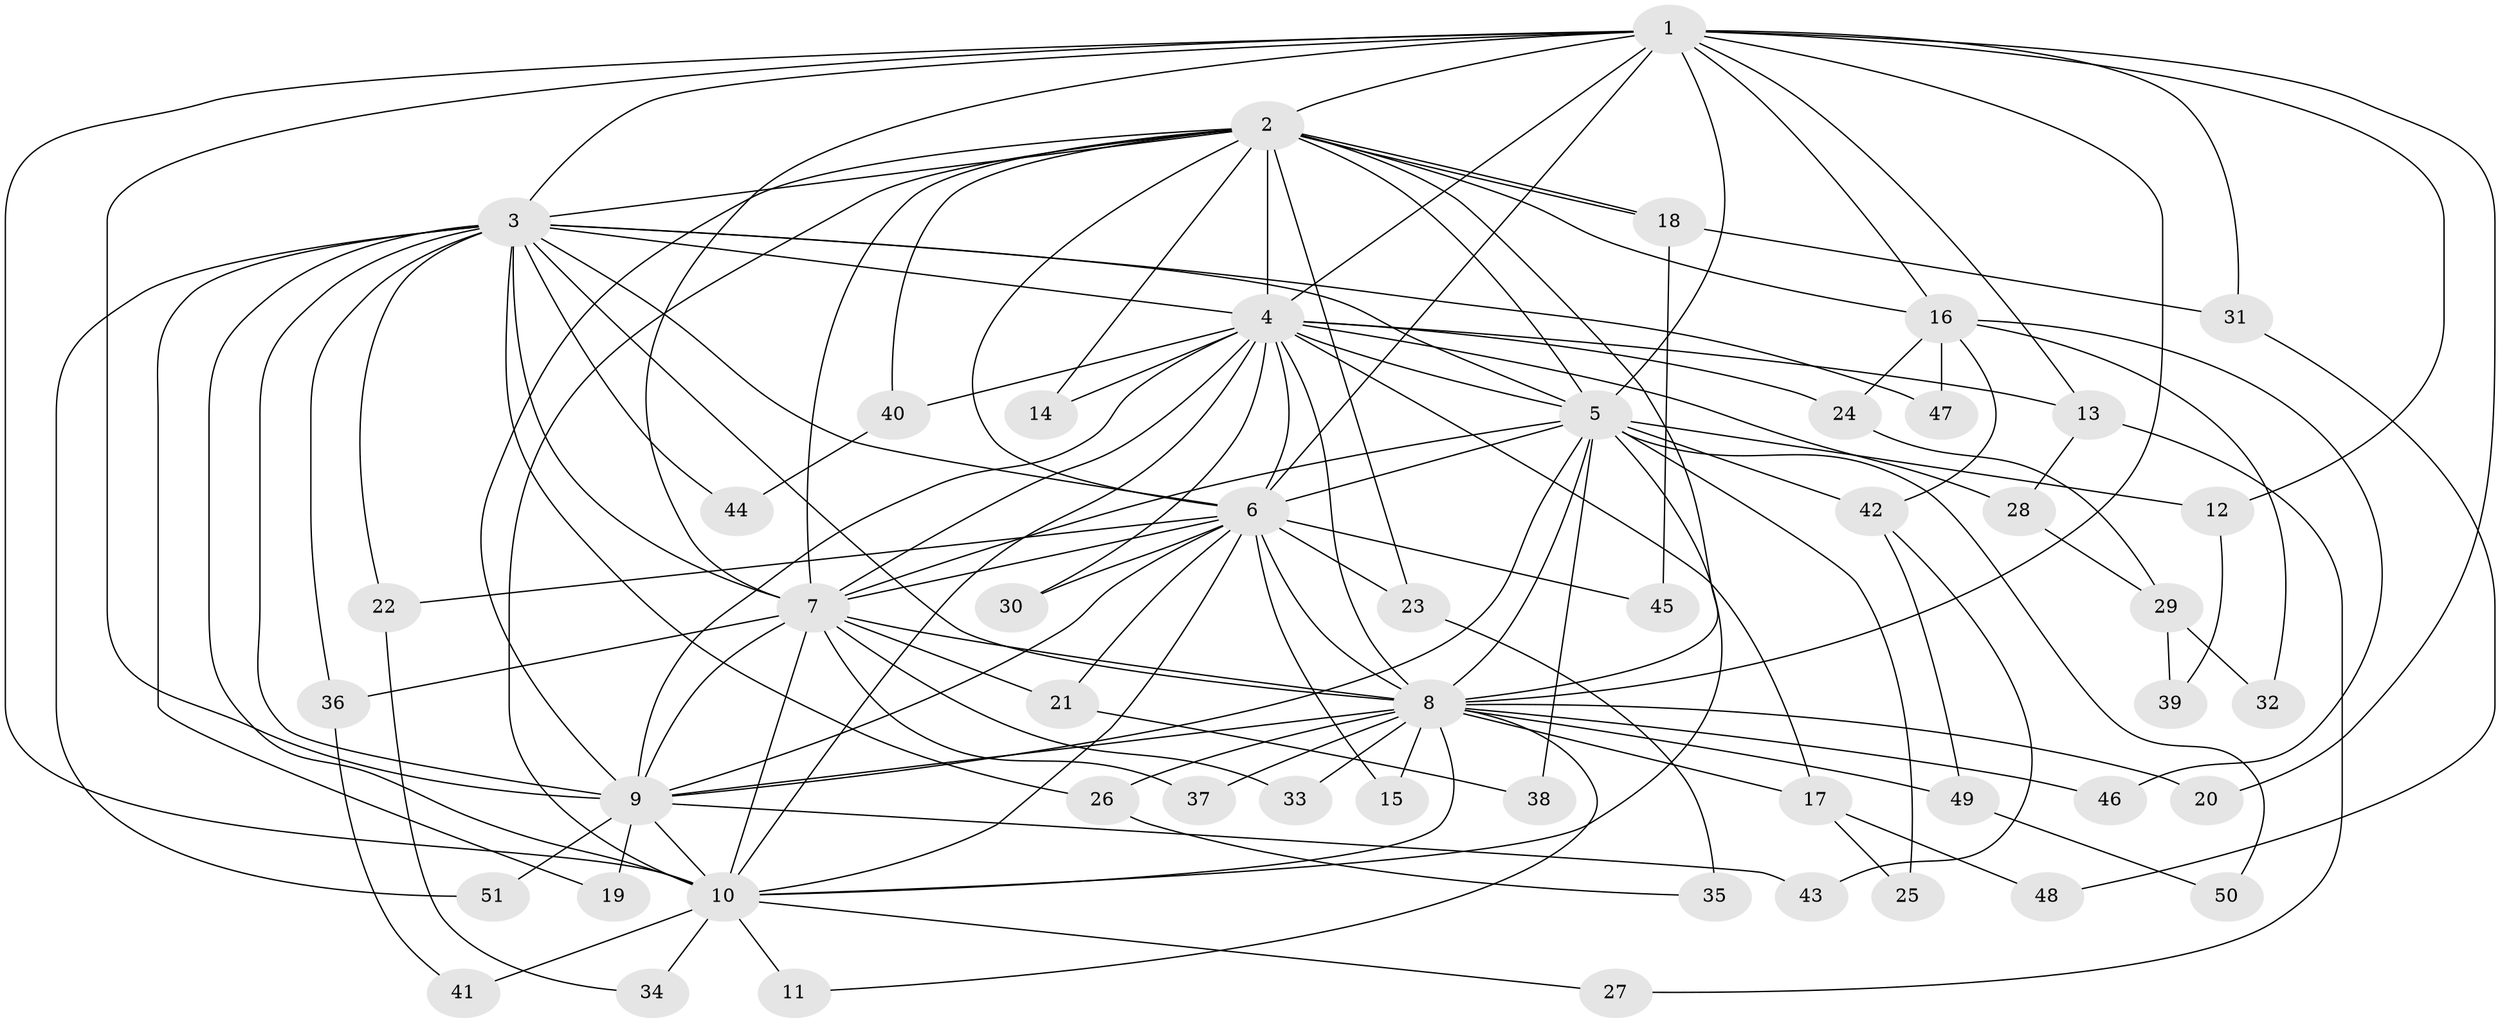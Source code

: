 // Generated by graph-tools (version 1.1) at 2025/49/03/09/25 03:49:36]
// undirected, 51 vertices, 127 edges
graph export_dot {
graph [start="1"]
  node [color=gray90,style=filled];
  1;
  2;
  3;
  4;
  5;
  6;
  7;
  8;
  9;
  10;
  11;
  12;
  13;
  14;
  15;
  16;
  17;
  18;
  19;
  20;
  21;
  22;
  23;
  24;
  25;
  26;
  27;
  28;
  29;
  30;
  31;
  32;
  33;
  34;
  35;
  36;
  37;
  38;
  39;
  40;
  41;
  42;
  43;
  44;
  45;
  46;
  47;
  48;
  49;
  50;
  51;
  1 -- 2;
  1 -- 3;
  1 -- 4;
  1 -- 5;
  1 -- 6;
  1 -- 7;
  1 -- 8;
  1 -- 9;
  1 -- 10;
  1 -- 12;
  1 -- 13;
  1 -- 16;
  1 -- 20;
  1 -- 31;
  2 -- 3;
  2 -- 4;
  2 -- 5;
  2 -- 6;
  2 -- 7;
  2 -- 8;
  2 -- 9;
  2 -- 10;
  2 -- 14;
  2 -- 16;
  2 -- 18;
  2 -- 18;
  2 -- 23;
  2 -- 40;
  3 -- 4;
  3 -- 5;
  3 -- 6;
  3 -- 7;
  3 -- 8;
  3 -- 9;
  3 -- 10;
  3 -- 19;
  3 -- 22;
  3 -- 26;
  3 -- 36;
  3 -- 44;
  3 -- 47;
  3 -- 51;
  4 -- 5;
  4 -- 6;
  4 -- 7;
  4 -- 8;
  4 -- 9;
  4 -- 10;
  4 -- 13;
  4 -- 14;
  4 -- 17;
  4 -- 24;
  4 -- 28;
  4 -- 30;
  4 -- 40;
  5 -- 6;
  5 -- 7;
  5 -- 8;
  5 -- 9;
  5 -- 10;
  5 -- 12;
  5 -- 25;
  5 -- 38;
  5 -- 42;
  5 -- 50;
  6 -- 7;
  6 -- 8;
  6 -- 9;
  6 -- 10;
  6 -- 15;
  6 -- 21;
  6 -- 22;
  6 -- 23;
  6 -- 30;
  6 -- 45;
  7 -- 8;
  7 -- 9;
  7 -- 10;
  7 -- 21;
  7 -- 33;
  7 -- 36;
  7 -- 37;
  8 -- 9;
  8 -- 10;
  8 -- 11;
  8 -- 15;
  8 -- 17;
  8 -- 20;
  8 -- 26;
  8 -- 33;
  8 -- 37;
  8 -- 46;
  8 -- 49;
  9 -- 10;
  9 -- 19;
  9 -- 43;
  9 -- 51;
  10 -- 11;
  10 -- 27;
  10 -- 34;
  10 -- 41;
  12 -- 39;
  13 -- 27;
  13 -- 28;
  16 -- 24;
  16 -- 32;
  16 -- 42;
  16 -- 46;
  16 -- 47;
  17 -- 25;
  17 -- 48;
  18 -- 31;
  18 -- 45;
  21 -- 38;
  22 -- 34;
  23 -- 35;
  24 -- 29;
  26 -- 35;
  28 -- 29;
  29 -- 32;
  29 -- 39;
  31 -- 48;
  36 -- 41;
  40 -- 44;
  42 -- 43;
  42 -- 49;
  49 -- 50;
}
